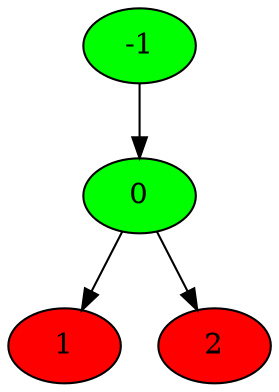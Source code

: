 digraph statespace {
node [style=filled]
0 [fillcolor=green]
1 [fillcolor=green]
0 -> 1
2 [fillcolor=green]
0 -> 2
-1 [fillcolor=green]
-1 -> 0
1 [fillcolor=red]
2 [fillcolor=red]
}
